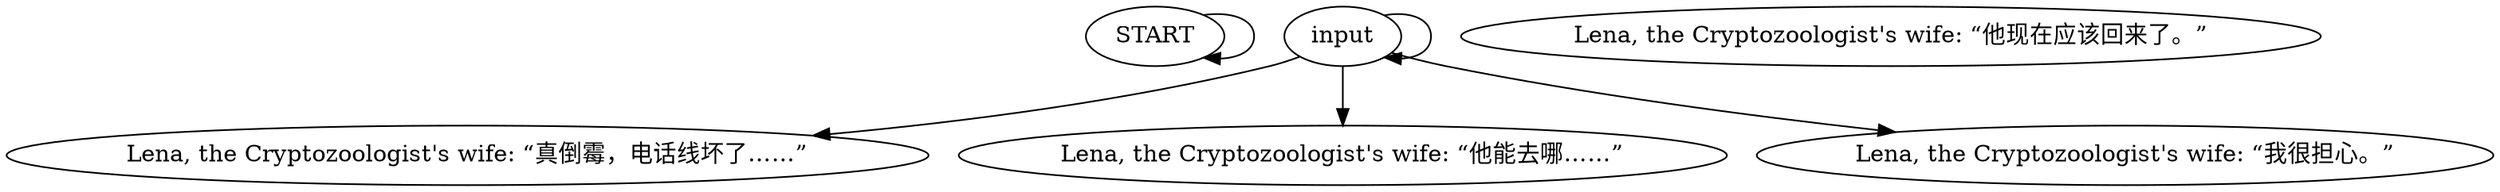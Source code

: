 # WHIRLING / LENA DAY 2 BARKS
# Lena's barks for when it's Day 2 or later and the player hasn't gotten the TASK.get_morell_back_to_lena
# ==================================================
digraph G {
	  0 [label="START"];
	  1 [label="input"];
	  2 [label="Lena, the Cryptozoologist's wife: “真倒霉，电话线坏了……”"];
	  3 [label="Lena, the Cryptozoologist's wife: “他能去哪……”"];
	  4 [label="Lena, the Cryptozoologist's wife: “我很担心。”"];
	  5 [label="Lena, the Cryptozoologist's wife: “他现在应该回来了。”"];
	  0 -> 0
	  1 -> 1
	  1 -> 2
	  1 -> 3
	  1 -> 4
}

